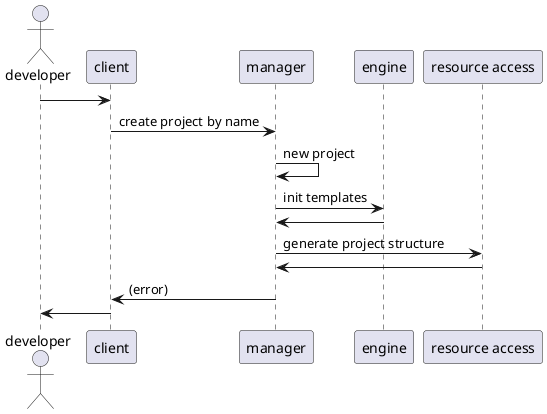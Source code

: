 @startuml createProject

actor "developer"

"developer" -> "client":
"client" -> "manager": create project by name
"manager" -> "manager": new project
"manager" -> "engine": init templates
"engine" -> "manager":
"manager" -> "resource access": generate project structure
"resource access" -> "manager":
"manager" -> "client": (error)
"client" -> "developer":

@enduml